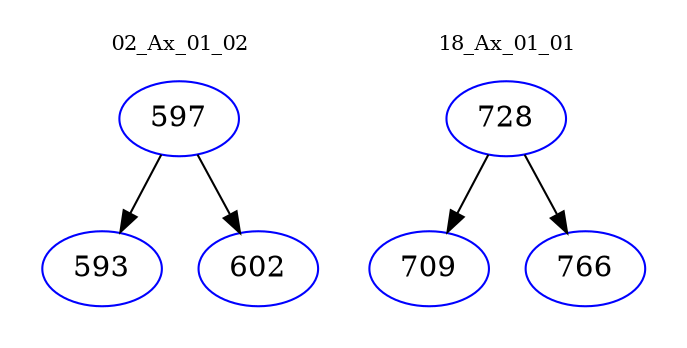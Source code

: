 digraph{
subgraph cluster_0 {
color = white
label = "02_Ax_01_02";
fontsize=10;
T0_597 [label="597", color="blue"]
T0_597 -> T0_593 [color="black"]
T0_593 [label="593", color="blue"]
T0_597 -> T0_602 [color="black"]
T0_602 [label="602", color="blue"]
}
subgraph cluster_1 {
color = white
label = "18_Ax_01_01";
fontsize=10;
T1_728 [label="728", color="blue"]
T1_728 -> T1_709 [color="black"]
T1_709 [label="709", color="blue"]
T1_728 -> T1_766 [color="black"]
T1_766 [label="766", color="blue"]
}
}
